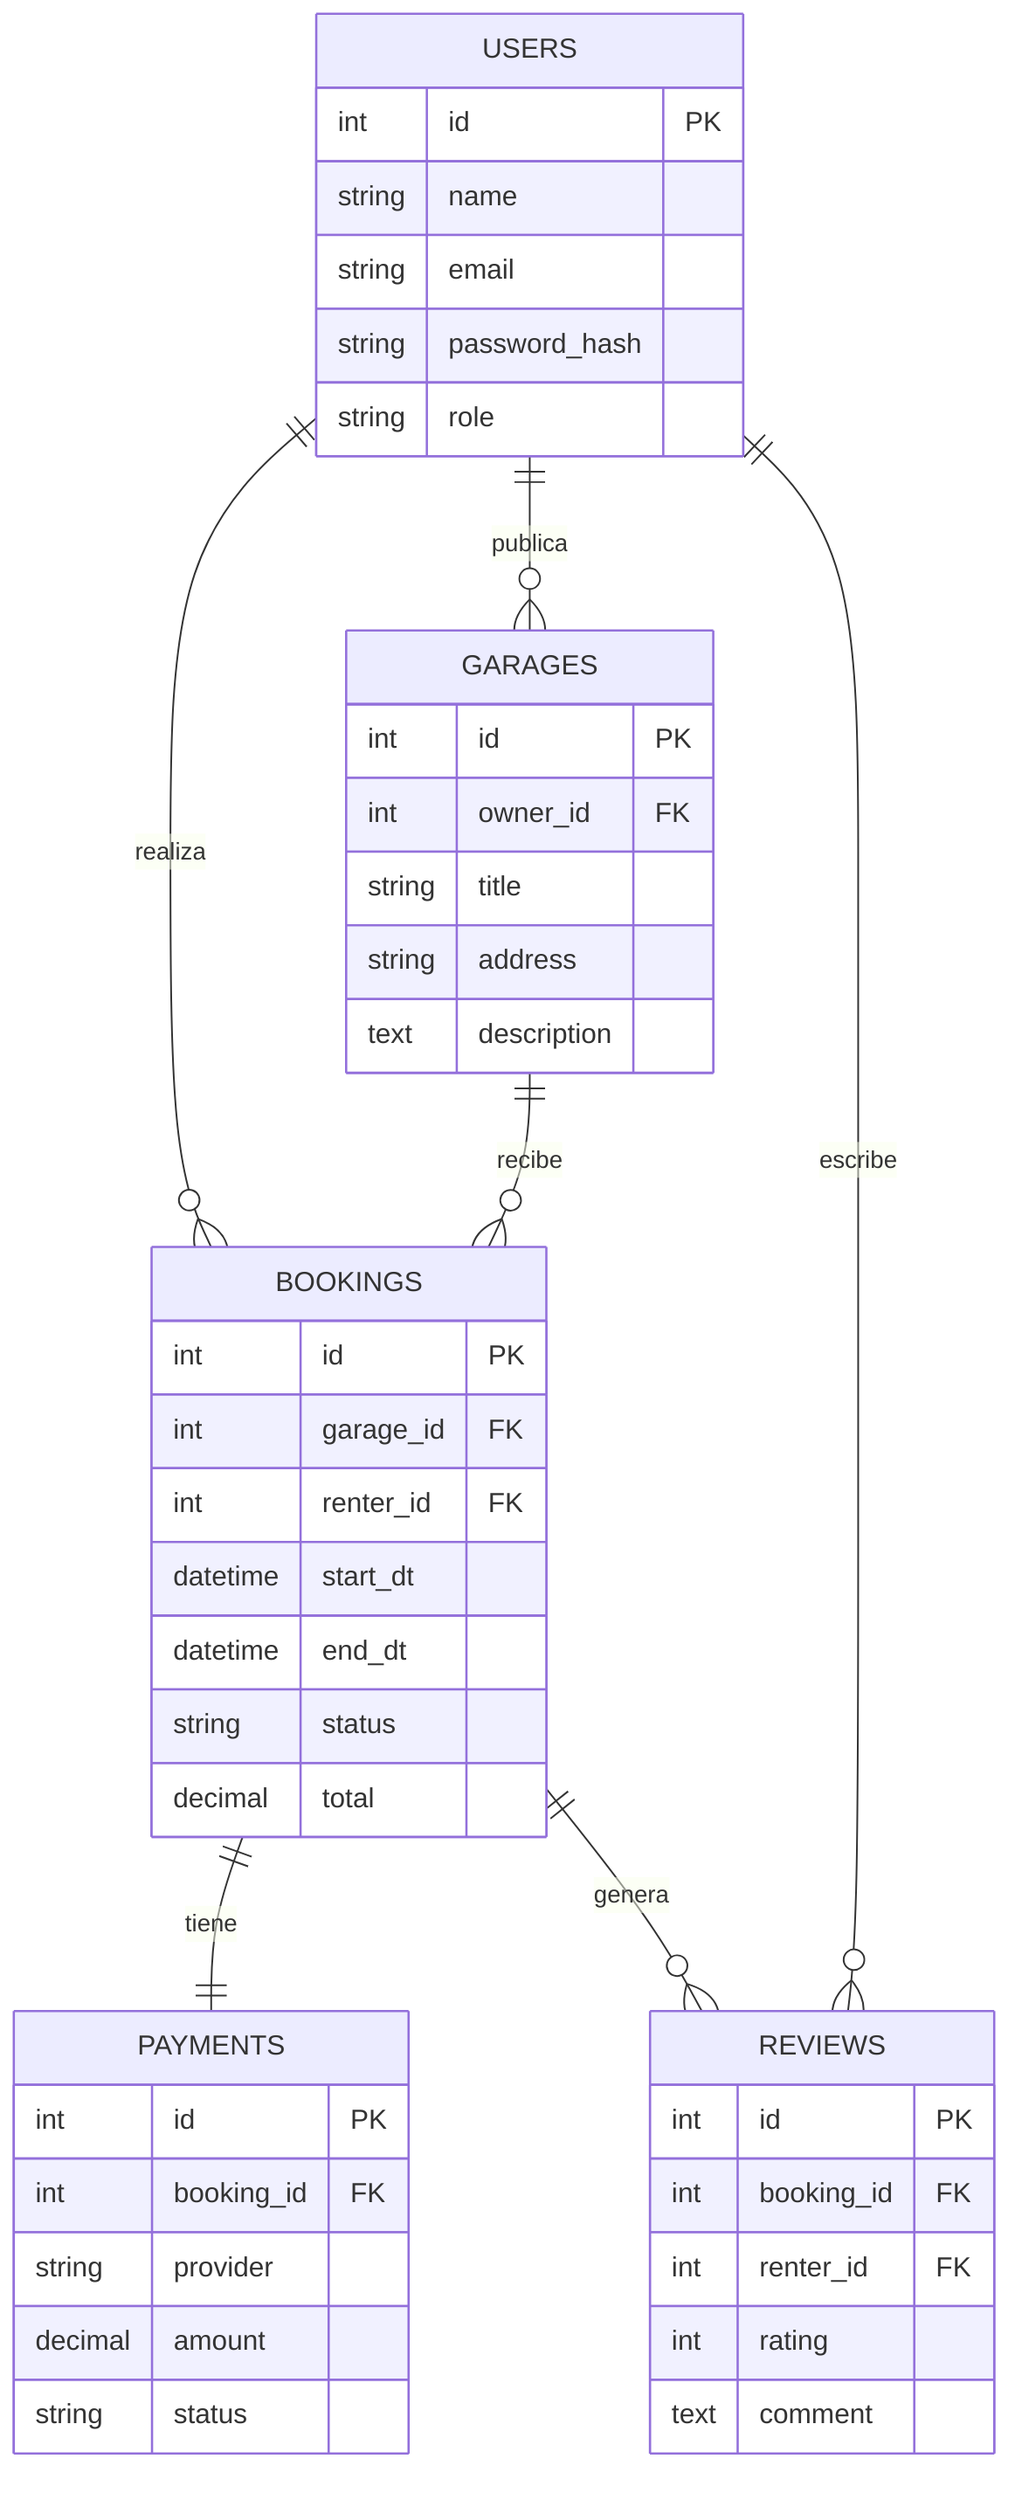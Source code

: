 erDiagram
    USERS {
        int id PK
        string name
        string email
        string password_hash
        string role
    }

    GARAGES {
        int id PK
        int owner_id FK
        string title
        string address
        text description
    }

    BOOKINGS {
        int id PK
        int garage_id FK
        int renter_id FK
        datetime start_dt
        datetime end_dt
        string status
        decimal total
    }

    PAYMENTS {
        int id PK
        int booking_id FK
        string provider
        decimal amount
        string status
    }

    REVIEWS {
        int id PK
        int booking_id FK
        int renter_id FK
        int rating
        text comment
    }

    USERS ||--o{ GARAGES : "publica"
    USERS ||--o{ BOOKINGS : "realiza"
    GARAGES ||--o{ BOOKINGS : "recibe"
    BOOKINGS ||--|| PAYMENTS : "tiene"
    BOOKINGS ||--o{ REVIEWS : "genera"
    USERS ||--o{ REVIEWS : "escribe"